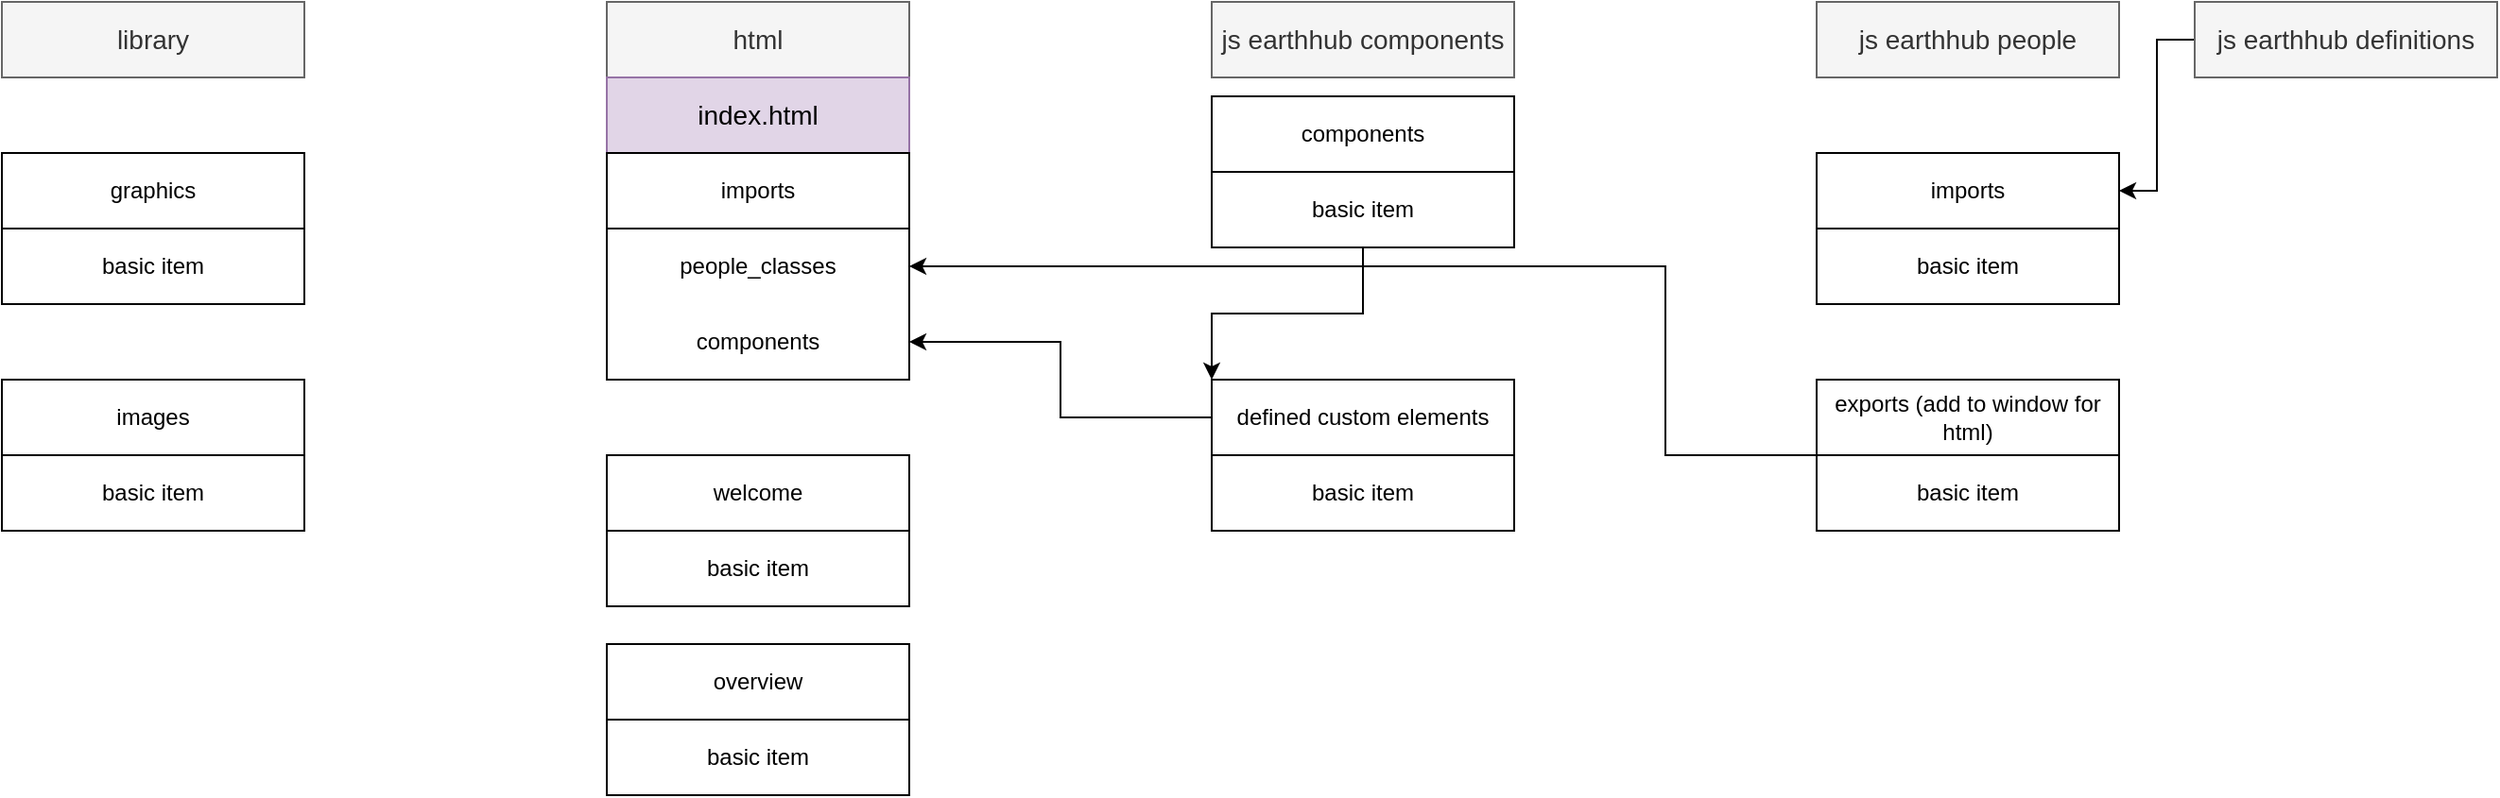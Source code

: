<mxfile version="21.3.2" type="github">
  <diagram name="Page-1" id="QBl8b4-LOP0VvZngq2C_">
    <mxGraphModel dx="2284" dy="800" grid="1" gridSize="10" guides="1" tooltips="1" connect="1" arrows="1" fold="1" page="1" pageScale="1" pageWidth="850" pageHeight="1100" math="0" shadow="0">
      <root>
        <mxCell id="0" />
        <mxCell id="1" parent="0" />
        <mxCell id="l2hWxZF2ULoP5v3ukFhX-6" value="html" style="text;html=1;align=center;verticalAlign=middle;whiteSpace=wrap;rounded=0;fontSize=14;fontStyle=0;fillColor=#f5f5f5;fontColor=#333333;strokeColor=#666666;" vertex="1" parent="1">
          <mxGeometry x="120" y="40" width="160" height="40" as="geometry" />
        </mxCell>
        <mxCell id="l2hWxZF2ULoP5v3ukFhX-30" style="edgeStyle=orthogonalEdgeStyle;rounded=0;orthogonalLoop=1;jettySize=auto;html=1;entryX=1;entryY=0.5;entryDx=0;entryDy=0;exitX=0;exitY=0.25;exitDx=0;exitDy=0;" edge="1" parent="1" source="l2hWxZF2ULoP5v3ukFhX-34" target="l2hWxZF2ULoP5v3ukFhX-29">
          <mxGeometry relative="1" as="geometry" />
        </mxCell>
        <mxCell id="l2hWxZF2ULoP5v3ukFhX-7" value="js earthhub components" style="text;html=1;align=center;verticalAlign=middle;whiteSpace=wrap;rounded=0;fontSize=14;fontStyle=0;fillColor=#f5f5f5;fontColor=#333333;strokeColor=#666666;" vertex="1" parent="1">
          <mxGeometry x="440" y="40" width="160" height="40" as="geometry" />
        </mxCell>
        <mxCell id="l2hWxZF2ULoP5v3ukFhX-8" value="js earthhub&amp;nbsp;people" style="text;html=1;align=center;verticalAlign=middle;whiteSpace=wrap;rounded=0;fontSize=14;fontStyle=0;fillColor=#f5f5f5;fontColor=#333333;strokeColor=#666666;" vertex="1" parent="1">
          <mxGeometry x="760" y="40" width="160" height="40" as="geometry" />
        </mxCell>
        <mxCell id="l2hWxZF2ULoP5v3ukFhX-39" style="edgeStyle=orthogonalEdgeStyle;rounded=0;orthogonalLoop=1;jettySize=auto;html=1;entryX=1;entryY=0.25;entryDx=0;entryDy=0;" edge="1" parent="1" source="l2hWxZF2ULoP5v3ukFhX-9" target="l2hWxZF2ULoP5v3ukFhX-37">
          <mxGeometry relative="1" as="geometry" />
        </mxCell>
        <mxCell id="l2hWxZF2ULoP5v3ukFhX-9" value="js earthhub definitions" style="text;html=1;align=center;verticalAlign=middle;whiteSpace=wrap;rounded=0;fontSize=14;fontStyle=0;fillColor=#f5f5f5;fontColor=#333333;strokeColor=#666666;" vertex="1" parent="1">
          <mxGeometry x="960" y="40" width="160" height="40" as="geometry" />
        </mxCell>
        <mxCell id="l2hWxZF2ULoP5v3ukFhX-12" value="index.html" style="text;html=1;align=center;verticalAlign=middle;whiteSpace=wrap;rounded=0;fontSize=14;fontStyle=0;fillColor=#e1d5e7;strokeColor=#9673a6;" vertex="1" parent="1">
          <mxGeometry x="120" y="80" width="160" height="40" as="geometry" />
        </mxCell>
        <mxCell id="l2hWxZF2ULoP5v3ukFhX-13" value="welcome" style="swimlane;fontStyle=0;childLayout=stackLayout;horizontal=1;startSize=40;horizontalStack=0;resizeParent=1;resizeParentMax=0;resizeLast=0;collapsible=1;marginBottom=0;whiteSpace=wrap;html=1;rounded=0;" vertex="1" parent="1">
          <mxGeometry x="120" y="280" width="160" height="80" as="geometry">
            <mxRectangle x="280" y="320" width="160" height="40" as="alternateBounds" />
          </mxGeometry>
        </mxCell>
        <mxCell id="l2hWxZF2ULoP5v3ukFhX-14" value="basic item" style="text;html=1;strokeColor=none;fillColor=none;align=center;verticalAlign=middle;whiteSpace=wrap;rounded=0;" vertex="1" parent="l2hWxZF2ULoP5v3ukFhX-13">
          <mxGeometry y="40" width="160" height="40" as="geometry" />
        </mxCell>
        <mxCell id="l2hWxZF2ULoP5v3ukFhX-15" value="overview" style="swimlane;fontStyle=0;childLayout=stackLayout;horizontal=1;startSize=40;horizontalStack=0;resizeParent=1;resizeParentMax=0;resizeLast=0;collapsible=1;marginBottom=0;whiteSpace=wrap;html=1;rounded=0;" vertex="1" parent="1">
          <mxGeometry x="120" y="380" width="160" height="80" as="geometry">
            <mxRectangle x="280" y="320" width="160" height="40" as="alternateBounds" />
          </mxGeometry>
        </mxCell>
        <mxCell id="l2hWxZF2ULoP5v3ukFhX-16" value="basic item" style="text;html=1;strokeColor=none;fillColor=none;align=center;verticalAlign=middle;whiteSpace=wrap;rounded=0;" vertex="1" parent="l2hWxZF2ULoP5v3ukFhX-15">
          <mxGeometry y="40" width="160" height="40" as="geometry" />
        </mxCell>
        <mxCell id="l2hWxZF2ULoP5v3ukFhX-17" value="library" style="text;html=1;align=center;verticalAlign=middle;whiteSpace=wrap;rounded=0;fontSize=14;fontStyle=0;fillColor=#f5f5f5;fontColor=#333333;strokeColor=#666666;" vertex="1" parent="1">
          <mxGeometry x="-200" y="40" width="160" height="40" as="geometry" />
        </mxCell>
        <mxCell id="l2hWxZF2ULoP5v3ukFhX-22" value="graphics" style="swimlane;fontStyle=0;childLayout=stackLayout;horizontal=1;startSize=40;horizontalStack=0;resizeParent=1;resizeParentMax=0;resizeLast=0;collapsible=1;marginBottom=0;whiteSpace=wrap;html=1;rounded=0;" vertex="1" parent="1">
          <mxGeometry x="-200" y="120" width="160" height="80" as="geometry">
            <mxRectangle x="280" y="320" width="160" height="40" as="alternateBounds" />
          </mxGeometry>
        </mxCell>
        <mxCell id="l2hWxZF2ULoP5v3ukFhX-23" value="basic item" style="text;html=1;strokeColor=none;fillColor=none;align=center;verticalAlign=middle;whiteSpace=wrap;rounded=0;" vertex="1" parent="l2hWxZF2ULoP5v3ukFhX-22">
          <mxGeometry y="40" width="160" height="40" as="geometry" />
        </mxCell>
        <mxCell id="l2hWxZF2ULoP5v3ukFhX-24" value="images" style="swimlane;fontStyle=0;childLayout=stackLayout;horizontal=1;startSize=40;horizontalStack=0;resizeParent=1;resizeParentMax=0;resizeLast=0;collapsible=1;marginBottom=0;whiteSpace=wrap;html=1;rounded=0;" vertex="1" parent="1">
          <mxGeometry x="-200" y="240" width="160" height="80" as="geometry">
            <mxRectangle x="280" y="320" width="160" height="40" as="alternateBounds" />
          </mxGeometry>
        </mxCell>
        <mxCell id="l2hWxZF2ULoP5v3ukFhX-25" value="basic item" style="text;html=1;strokeColor=none;fillColor=none;align=center;verticalAlign=middle;whiteSpace=wrap;rounded=0;" vertex="1" parent="l2hWxZF2ULoP5v3ukFhX-24">
          <mxGeometry y="40" width="160" height="40" as="geometry" />
        </mxCell>
        <mxCell id="l2hWxZF2ULoP5v3ukFhX-27" value="imports" style="swimlane;fontStyle=0;childLayout=stackLayout;horizontal=1;startSize=40;horizontalStack=0;resizeParent=1;resizeParentMax=0;resizeLast=0;collapsible=1;marginBottom=0;whiteSpace=wrap;html=1;rounded=0;" vertex="1" parent="1">
          <mxGeometry x="120" y="120" width="160" height="120" as="geometry">
            <mxRectangle x="280" y="320" width="160" height="40" as="alternateBounds" />
          </mxGeometry>
        </mxCell>
        <mxCell id="l2hWxZF2ULoP5v3ukFhX-28" value="people_classes" style="text;html=1;strokeColor=none;fillColor=none;align=center;verticalAlign=middle;whiteSpace=wrap;rounded=0;" vertex="1" parent="l2hWxZF2ULoP5v3ukFhX-27">
          <mxGeometry y="40" width="160" height="40" as="geometry" />
        </mxCell>
        <mxCell id="l2hWxZF2ULoP5v3ukFhX-29" value="components" style="text;html=1;strokeColor=none;fillColor=none;align=center;verticalAlign=middle;whiteSpace=wrap;rounded=0;" vertex="1" parent="l2hWxZF2ULoP5v3ukFhX-27">
          <mxGeometry y="80" width="160" height="40" as="geometry" />
        </mxCell>
        <mxCell id="l2hWxZF2ULoP5v3ukFhX-36" style="edgeStyle=orthogonalEdgeStyle;rounded=0;orthogonalLoop=1;jettySize=auto;html=1;entryX=0;entryY=0;entryDx=0;entryDy=0;" edge="1" parent="1" source="l2hWxZF2ULoP5v3ukFhX-32" target="l2hWxZF2ULoP5v3ukFhX-34">
          <mxGeometry relative="1" as="geometry" />
        </mxCell>
        <mxCell id="l2hWxZF2ULoP5v3ukFhX-32" value="components" style="swimlane;fontStyle=0;childLayout=stackLayout;horizontal=1;startSize=40;horizontalStack=0;resizeParent=1;resizeParentMax=0;resizeLast=0;collapsible=1;marginBottom=0;whiteSpace=wrap;html=1;rounded=0;" vertex="1" parent="1">
          <mxGeometry x="440" y="90" width="160" height="80" as="geometry">
            <mxRectangle x="280" y="320" width="160" height="40" as="alternateBounds" />
          </mxGeometry>
        </mxCell>
        <mxCell id="l2hWxZF2ULoP5v3ukFhX-33" value="basic item" style="text;html=1;strokeColor=none;fillColor=none;align=center;verticalAlign=middle;whiteSpace=wrap;rounded=0;" vertex="1" parent="l2hWxZF2ULoP5v3ukFhX-32">
          <mxGeometry y="40" width="160" height="40" as="geometry" />
        </mxCell>
        <mxCell id="l2hWxZF2ULoP5v3ukFhX-34" value="defined custom elements" style="swimlane;fontStyle=0;childLayout=stackLayout;horizontal=1;startSize=40;horizontalStack=0;resizeParent=1;resizeParentMax=0;resizeLast=0;collapsible=1;marginBottom=0;whiteSpace=wrap;html=1;rounded=0;" vertex="1" parent="1">
          <mxGeometry x="440" y="240" width="160" height="80" as="geometry">
            <mxRectangle x="280" y="320" width="160" height="40" as="alternateBounds" />
          </mxGeometry>
        </mxCell>
        <mxCell id="l2hWxZF2ULoP5v3ukFhX-35" value="basic item" style="text;html=1;strokeColor=none;fillColor=none;align=center;verticalAlign=middle;whiteSpace=wrap;rounded=0;" vertex="1" parent="l2hWxZF2ULoP5v3ukFhX-34">
          <mxGeometry y="40" width="160" height="40" as="geometry" />
        </mxCell>
        <mxCell id="l2hWxZF2ULoP5v3ukFhX-37" value="imports" style="swimlane;fontStyle=0;childLayout=stackLayout;horizontal=1;startSize=40;horizontalStack=0;resizeParent=1;resizeParentMax=0;resizeLast=0;collapsible=1;marginBottom=0;whiteSpace=wrap;html=1;rounded=0;" vertex="1" parent="1">
          <mxGeometry x="760" y="120" width="160" height="80" as="geometry">
            <mxRectangle x="280" y="320" width="160" height="40" as="alternateBounds" />
          </mxGeometry>
        </mxCell>
        <mxCell id="l2hWxZF2ULoP5v3ukFhX-38" value="basic item" style="text;html=1;strokeColor=none;fillColor=none;align=center;verticalAlign=middle;whiteSpace=wrap;rounded=0;" vertex="1" parent="l2hWxZF2ULoP5v3ukFhX-37">
          <mxGeometry y="40" width="160" height="40" as="geometry" />
        </mxCell>
        <mxCell id="l2hWxZF2ULoP5v3ukFhX-42" style="edgeStyle=orthogonalEdgeStyle;rounded=0;orthogonalLoop=1;jettySize=auto;html=1;entryX=1;entryY=0.5;entryDx=0;entryDy=0;" edge="1" parent="1" source="l2hWxZF2ULoP5v3ukFhX-40" target="l2hWxZF2ULoP5v3ukFhX-28">
          <mxGeometry relative="1" as="geometry">
            <Array as="points">
              <mxPoint x="680" y="280" />
              <mxPoint x="680" y="180" />
            </Array>
          </mxGeometry>
        </mxCell>
        <mxCell id="l2hWxZF2ULoP5v3ukFhX-40" value="exports (add to window for html)" style="swimlane;fontStyle=0;childLayout=stackLayout;horizontal=1;startSize=40;horizontalStack=0;resizeParent=1;resizeParentMax=0;resizeLast=0;collapsible=1;marginBottom=0;whiteSpace=wrap;html=1;rounded=0;" vertex="1" parent="1">
          <mxGeometry x="760" y="240" width="160" height="80" as="geometry">
            <mxRectangle x="280" y="320" width="160" height="40" as="alternateBounds" />
          </mxGeometry>
        </mxCell>
        <mxCell id="l2hWxZF2ULoP5v3ukFhX-41" value="basic item" style="text;html=1;strokeColor=none;fillColor=none;align=center;verticalAlign=middle;whiteSpace=wrap;rounded=0;" vertex="1" parent="l2hWxZF2ULoP5v3ukFhX-40">
          <mxGeometry y="40" width="160" height="40" as="geometry" />
        </mxCell>
      </root>
    </mxGraphModel>
  </diagram>
</mxfile>

